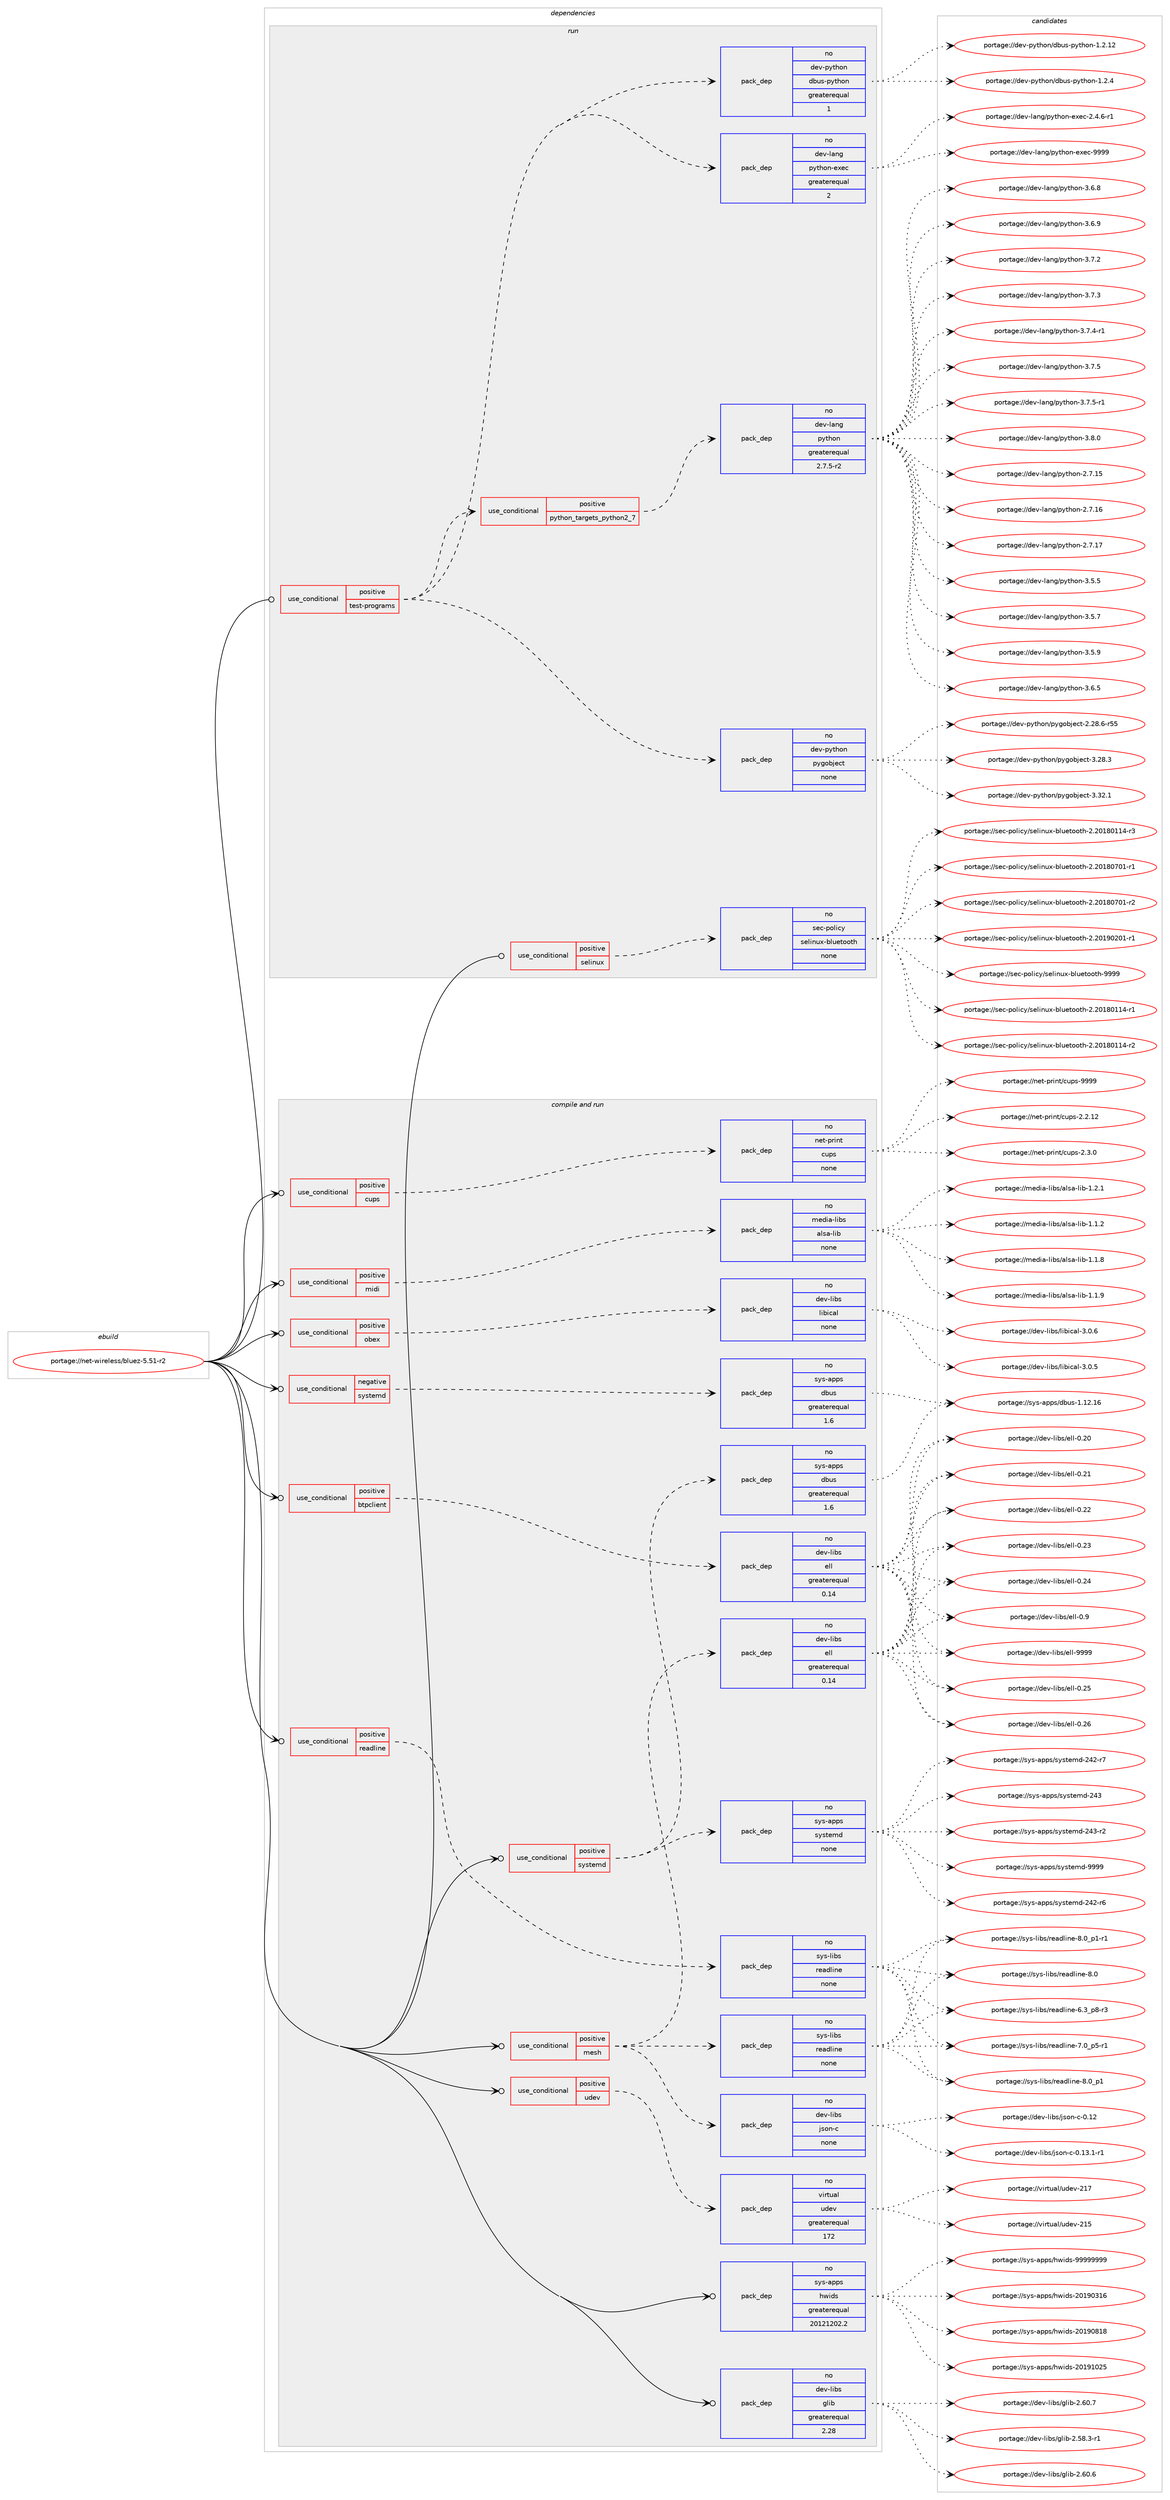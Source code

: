digraph prolog {

# *************
# Graph options
# *************

newrank=true;
concentrate=true;
compound=true;
graph [rankdir=LR,fontname=Helvetica,fontsize=10,ranksep=1.5];#, ranksep=2.5, nodesep=0.2];
edge  [arrowhead=vee];
node  [fontname=Helvetica,fontsize=10];

# **********
# The ebuild
# **********

subgraph cluster_leftcol {
color=gray;
rank=same;
label=<<i>ebuild</i>>;
id [label="portage://net-wireless/bluez-5.51-r2", color=red, width=4, href="../net-wireless/bluez-5.51-r2.svg"];
}

# ****************
# The dependencies
# ****************

subgraph cluster_midcol {
color=gray;
label=<<i>dependencies</i>>;
subgraph cluster_compile {
fillcolor="#eeeeee";
style=filled;
label=<<i>compile</i>>;
}
subgraph cluster_compileandrun {
fillcolor="#eeeeee";
style=filled;
label=<<i>compile and run</i>>;
subgraph cond94288 {
dependency376805 [label=<<TABLE BORDER="0" CELLBORDER="1" CELLSPACING="0" CELLPADDING="4"><TR><TD ROWSPAN="3" CELLPADDING="10">use_conditional</TD></TR><TR><TD>negative</TD></TR><TR><TD>systemd</TD></TR></TABLE>>, shape=none, color=red];
subgraph pack276124 {
dependency376806 [label=<<TABLE BORDER="0" CELLBORDER="1" CELLSPACING="0" CELLPADDING="4" WIDTH="220"><TR><TD ROWSPAN="6" CELLPADDING="30">pack_dep</TD></TR><TR><TD WIDTH="110">no</TD></TR><TR><TD>sys-apps</TD></TR><TR><TD>dbus</TD></TR><TR><TD>greaterequal</TD></TR><TR><TD>1.6</TD></TR></TABLE>>, shape=none, color=blue];
}
dependency376805:e -> dependency376806:w [weight=20,style="dashed",arrowhead="vee"];
}
id:e -> dependency376805:w [weight=20,style="solid",arrowhead="odotvee"];
subgraph cond94289 {
dependency376807 [label=<<TABLE BORDER="0" CELLBORDER="1" CELLSPACING="0" CELLPADDING="4"><TR><TD ROWSPAN="3" CELLPADDING="10">use_conditional</TD></TR><TR><TD>positive</TD></TR><TR><TD>btpclient</TD></TR></TABLE>>, shape=none, color=red];
subgraph pack276125 {
dependency376808 [label=<<TABLE BORDER="0" CELLBORDER="1" CELLSPACING="0" CELLPADDING="4" WIDTH="220"><TR><TD ROWSPAN="6" CELLPADDING="30">pack_dep</TD></TR><TR><TD WIDTH="110">no</TD></TR><TR><TD>dev-libs</TD></TR><TR><TD>ell</TD></TR><TR><TD>greaterequal</TD></TR><TR><TD>0.14</TD></TR></TABLE>>, shape=none, color=blue];
}
dependency376807:e -> dependency376808:w [weight=20,style="dashed",arrowhead="vee"];
}
id:e -> dependency376807:w [weight=20,style="solid",arrowhead="odotvee"];
subgraph cond94290 {
dependency376809 [label=<<TABLE BORDER="0" CELLBORDER="1" CELLSPACING="0" CELLPADDING="4"><TR><TD ROWSPAN="3" CELLPADDING="10">use_conditional</TD></TR><TR><TD>positive</TD></TR><TR><TD>cups</TD></TR></TABLE>>, shape=none, color=red];
subgraph pack276126 {
dependency376810 [label=<<TABLE BORDER="0" CELLBORDER="1" CELLSPACING="0" CELLPADDING="4" WIDTH="220"><TR><TD ROWSPAN="6" CELLPADDING="30">pack_dep</TD></TR><TR><TD WIDTH="110">no</TD></TR><TR><TD>net-print</TD></TR><TR><TD>cups</TD></TR><TR><TD>none</TD></TR><TR><TD></TD></TR></TABLE>>, shape=none, color=blue];
}
dependency376809:e -> dependency376810:w [weight=20,style="dashed",arrowhead="vee"];
}
id:e -> dependency376809:w [weight=20,style="solid",arrowhead="odotvee"];
subgraph cond94291 {
dependency376811 [label=<<TABLE BORDER="0" CELLBORDER="1" CELLSPACING="0" CELLPADDING="4"><TR><TD ROWSPAN="3" CELLPADDING="10">use_conditional</TD></TR><TR><TD>positive</TD></TR><TR><TD>mesh</TD></TR></TABLE>>, shape=none, color=red];
subgraph pack276127 {
dependency376812 [label=<<TABLE BORDER="0" CELLBORDER="1" CELLSPACING="0" CELLPADDING="4" WIDTH="220"><TR><TD ROWSPAN="6" CELLPADDING="30">pack_dep</TD></TR><TR><TD WIDTH="110">no</TD></TR><TR><TD>dev-libs</TD></TR><TR><TD>ell</TD></TR><TR><TD>greaterequal</TD></TR><TR><TD>0.14</TD></TR></TABLE>>, shape=none, color=blue];
}
dependency376811:e -> dependency376812:w [weight=20,style="dashed",arrowhead="vee"];
subgraph pack276128 {
dependency376813 [label=<<TABLE BORDER="0" CELLBORDER="1" CELLSPACING="0" CELLPADDING="4" WIDTH="220"><TR><TD ROWSPAN="6" CELLPADDING="30">pack_dep</TD></TR><TR><TD WIDTH="110">no</TD></TR><TR><TD>dev-libs</TD></TR><TR><TD>json-c</TD></TR><TR><TD>none</TD></TR><TR><TD></TD></TR></TABLE>>, shape=none, color=blue];
}
dependency376811:e -> dependency376813:w [weight=20,style="dashed",arrowhead="vee"];
subgraph pack276129 {
dependency376814 [label=<<TABLE BORDER="0" CELLBORDER="1" CELLSPACING="0" CELLPADDING="4" WIDTH="220"><TR><TD ROWSPAN="6" CELLPADDING="30">pack_dep</TD></TR><TR><TD WIDTH="110">no</TD></TR><TR><TD>sys-libs</TD></TR><TR><TD>readline</TD></TR><TR><TD>none</TD></TR><TR><TD></TD></TR></TABLE>>, shape=none, color=blue];
}
dependency376811:e -> dependency376814:w [weight=20,style="dashed",arrowhead="vee"];
}
id:e -> dependency376811:w [weight=20,style="solid",arrowhead="odotvee"];
subgraph cond94292 {
dependency376815 [label=<<TABLE BORDER="0" CELLBORDER="1" CELLSPACING="0" CELLPADDING="4"><TR><TD ROWSPAN="3" CELLPADDING="10">use_conditional</TD></TR><TR><TD>positive</TD></TR><TR><TD>midi</TD></TR></TABLE>>, shape=none, color=red];
subgraph pack276130 {
dependency376816 [label=<<TABLE BORDER="0" CELLBORDER="1" CELLSPACING="0" CELLPADDING="4" WIDTH="220"><TR><TD ROWSPAN="6" CELLPADDING="30">pack_dep</TD></TR><TR><TD WIDTH="110">no</TD></TR><TR><TD>media-libs</TD></TR><TR><TD>alsa-lib</TD></TR><TR><TD>none</TD></TR><TR><TD></TD></TR></TABLE>>, shape=none, color=blue];
}
dependency376815:e -> dependency376816:w [weight=20,style="dashed",arrowhead="vee"];
}
id:e -> dependency376815:w [weight=20,style="solid",arrowhead="odotvee"];
subgraph cond94293 {
dependency376817 [label=<<TABLE BORDER="0" CELLBORDER="1" CELLSPACING="0" CELLPADDING="4"><TR><TD ROWSPAN="3" CELLPADDING="10">use_conditional</TD></TR><TR><TD>positive</TD></TR><TR><TD>obex</TD></TR></TABLE>>, shape=none, color=red];
subgraph pack276131 {
dependency376818 [label=<<TABLE BORDER="0" CELLBORDER="1" CELLSPACING="0" CELLPADDING="4" WIDTH="220"><TR><TD ROWSPAN="6" CELLPADDING="30">pack_dep</TD></TR><TR><TD WIDTH="110">no</TD></TR><TR><TD>dev-libs</TD></TR><TR><TD>libical</TD></TR><TR><TD>none</TD></TR><TR><TD></TD></TR></TABLE>>, shape=none, color=blue];
}
dependency376817:e -> dependency376818:w [weight=20,style="dashed",arrowhead="vee"];
}
id:e -> dependency376817:w [weight=20,style="solid",arrowhead="odotvee"];
subgraph cond94294 {
dependency376819 [label=<<TABLE BORDER="0" CELLBORDER="1" CELLSPACING="0" CELLPADDING="4"><TR><TD ROWSPAN="3" CELLPADDING="10">use_conditional</TD></TR><TR><TD>positive</TD></TR><TR><TD>readline</TD></TR></TABLE>>, shape=none, color=red];
subgraph pack276132 {
dependency376820 [label=<<TABLE BORDER="0" CELLBORDER="1" CELLSPACING="0" CELLPADDING="4" WIDTH="220"><TR><TD ROWSPAN="6" CELLPADDING="30">pack_dep</TD></TR><TR><TD WIDTH="110">no</TD></TR><TR><TD>sys-libs</TD></TR><TR><TD>readline</TD></TR><TR><TD>none</TD></TR><TR><TD></TD></TR></TABLE>>, shape=none, color=blue];
}
dependency376819:e -> dependency376820:w [weight=20,style="dashed",arrowhead="vee"];
}
id:e -> dependency376819:w [weight=20,style="solid",arrowhead="odotvee"];
subgraph cond94295 {
dependency376821 [label=<<TABLE BORDER="0" CELLBORDER="1" CELLSPACING="0" CELLPADDING="4"><TR><TD ROWSPAN="3" CELLPADDING="10">use_conditional</TD></TR><TR><TD>positive</TD></TR><TR><TD>systemd</TD></TR></TABLE>>, shape=none, color=red];
subgraph pack276133 {
dependency376822 [label=<<TABLE BORDER="0" CELLBORDER="1" CELLSPACING="0" CELLPADDING="4" WIDTH="220"><TR><TD ROWSPAN="6" CELLPADDING="30">pack_dep</TD></TR><TR><TD WIDTH="110">no</TD></TR><TR><TD>sys-apps</TD></TR><TR><TD>dbus</TD></TR><TR><TD>greaterequal</TD></TR><TR><TD>1.6</TD></TR></TABLE>>, shape=none, color=blue];
}
dependency376821:e -> dependency376822:w [weight=20,style="dashed",arrowhead="vee"];
subgraph pack276134 {
dependency376823 [label=<<TABLE BORDER="0" CELLBORDER="1" CELLSPACING="0" CELLPADDING="4" WIDTH="220"><TR><TD ROWSPAN="6" CELLPADDING="30">pack_dep</TD></TR><TR><TD WIDTH="110">no</TD></TR><TR><TD>sys-apps</TD></TR><TR><TD>systemd</TD></TR><TR><TD>none</TD></TR><TR><TD></TD></TR></TABLE>>, shape=none, color=blue];
}
dependency376821:e -> dependency376823:w [weight=20,style="dashed",arrowhead="vee"];
}
id:e -> dependency376821:w [weight=20,style="solid",arrowhead="odotvee"];
subgraph cond94296 {
dependency376824 [label=<<TABLE BORDER="0" CELLBORDER="1" CELLSPACING="0" CELLPADDING="4"><TR><TD ROWSPAN="3" CELLPADDING="10">use_conditional</TD></TR><TR><TD>positive</TD></TR><TR><TD>udev</TD></TR></TABLE>>, shape=none, color=red];
subgraph pack276135 {
dependency376825 [label=<<TABLE BORDER="0" CELLBORDER="1" CELLSPACING="0" CELLPADDING="4" WIDTH="220"><TR><TD ROWSPAN="6" CELLPADDING="30">pack_dep</TD></TR><TR><TD WIDTH="110">no</TD></TR><TR><TD>virtual</TD></TR><TR><TD>udev</TD></TR><TR><TD>greaterequal</TD></TR><TR><TD>172</TD></TR></TABLE>>, shape=none, color=blue];
}
dependency376824:e -> dependency376825:w [weight=20,style="dashed",arrowhead="vee"];
}
id:e -> dependency376824:w [weight=20,style="solid",arrowhead="odotvee"];
subgraph pack276136 {
dependency376826 [label=<<TABLE BORDER="0" CELLBORDER="1" CELLSPACING="0" CELLPADDING="4" WIDTH="220"><TR><TD ROWSPAN="6" CELLPADDING="30">pack_dep</TD></TR><TR><TD WIDTH="110">no</TD></TR><TR><TD>dev-libs</TD></TR><TR><TD>glib</TD></TR><TR><TD>greaterequal</TD></TR><TR><TD>2.28</TD></TR></TABLE>>, shape=none, color=blue];
}
id:e -> dependency376826:w [weight=20,style="solid",arrowhead="odotvee"];
subgraph pack276137 {
dependency376827 [label=<<TABLE BORDER="0" CELLBORDER="1" CELLSPACING="0" CELLPADDING="4" WIDTH="220"><TR><TD ROWSPAN="6" CELLPADDING="30">pack_dep</TD></TR><TR><TD WIDTH="110">no</TD></TR><TR><TD>sys-apps</TD></TR><TR><TD>hwids</TD></TR><TR><TD>greaterequal</TD></TR><TR><TD>20121202.2</TD></TR></TABLE>>, shape=none, color=blue];
}
id:e -> dependency376827:w [weight=20,style="solid",arrowhead="odotvee"];
}
subgraph cluster_run {
fillcolor="#eeeeee";
style=filled;
label=<<i>run</i>>;
subgraph cond94297 {
dependency376828 [label=<<TABLE BORDER="0" CELLBORDER="1" CELLSPACING="0" CELLPADDING="4"><TR><TD ROWSPAN="3" CELLPADDING="10">use_conditional</TD></TR><TR><TD>positive</TD></TR><TR><TD>selinux</TD></TR></TABLE>>, shape=none, color=red];
subgraph pack276138 {
dependency376829 [label=<<TABLE BORDER="0" CELLBORDER="1" CELLSPACING="0" CELLPADDING="4" WIDTH="220"><TR><TD ROWSPAN="6" CELLPADDING="30">pack_dep</TD></TR><TR><TD WIDTH="110">no</TD></TR><TR><TD>sec-policy</TD></TR><TR><TD>selinux-bluetooth</TD></TR><TR><TD>none</TD></TR><TR><TD></TD></TR></TABLE>>, shape=none, color=blue];
}
dependency376828:e -> dependency376829:w [weight=20,style="dashed",arrowhead="vee"];
}
id:e -> dependency376828:w [weight=20,style="solid",arrowhead="odot"];
subgraph cond94298 {
dependency376830 [label=<<TABLE BORDER="0" CELLBORDER="1" CELLSPACING="0" CELLPADDING="4"><TR><TD ROWSPAN="3" CELLPADDING="10">use_conditional</TD></TR><TR><TD>positive</TD></TR><TR><TD>test-programs</TD></TR></TABLE>>, shape=none, color=red];
subgraph cond94299 {
dependency376831 [label=<<TABLE BORDER="0" CELLBORDER="1" CELLSPACING="0" CELLPADDING="4"><TR><TD ROWSPAN="3" CELLPADDING="10">use_conditional</TD></TR><TR><TD>positive</TD></TR><TR><TD>python_targets_python2_7</TD></TR></TABLE>>, shape=none, color=red];
subgraph pack276139 {
dependency376832 [label=<<TABLE BORDER="0" CELLBORDER="1" CELLSPACING="0" CELLPADDING="4" WIDTH="220"><TR><TD ROWSPAN="6" CELLPADDING="30">pack_dep</TD></TR><TR><TD WIDTH="110">no</TD></TR><TR><TD>dev-lang</TD></TR><TR><TD>python</TD></TR><TR><TD>greaterequal</TD></TR><TR><TD>2.7.5-r2</TD></TR></TABLE>>, shape=none, color=blue];
}
dependency376831:e -> dependency376832:w [weight=20,style="dashed",arrowhead="vee"];
}
dependency376830:e -> dependency376831:w [weight=20,style="dashed",arrowhead="vee"];
subgraph pack276140 {
dependency376833 [label=<<TABLE BORDER="0" CELLBORDER="1" CELLSPACING="0" CELLPADDING="4" WIDTH="220"><TR><TD ROWSPAN="6" CELLPADDING="30">pack_dep</TD></TR><TR><TD WIDTH="110">no</TD></TR><TR><TD>dev-lang</TD></TR><TR><TD>python-exec</TD></TR><TR><TD>greaterequal</TD></TR><TR><TD>2</TD></TR></TABLE>>, shape=none, color=blue];
}
dependency376830:e -> dependency376833:w [weight=20,style="dashed",arrowhead="vee"];
subgraph pack276141 {
dependency376834 [label=<<TABLE BORDER="0" CELLBORDER="1" CELLSPACING="0" CELLPADDING="4" WIDTH="220"><TR><TD ROWSPAN="6" CELLPADDING="30">pack_dep</TD></TR><TR><TD WIDTH="110">no</TD></TR><TR><TD>dev-python</TD></TR><TR><TD>dbus-python</TD></TR><TR><TD>greaterequal</TD></TR><TR><TD>1</TD></TR></TABLE>>, shape=none, color=blue];
}
dependency376830:e -> dependency376834:w [weight=20,style="dashed",arrowhead="vee"];
subgraph pack276142 {
dependency376835 [label=<<TABLE BORDER="0" CELLBORDER="1" CELLSPACING="0" CELLPADDING="4" WIDTH="220"><TR><TD ROWSPAN="6" CELLPADDING="30">pack_dep</TD></TR><TR><TD WIDTH="110">no</TD></TR><TR><TD>dev-python</TD></TR><TR><TD>pygobject</TD></TR><TR><TD>none</TD></TR><TR><TD></TD></TR></TABLE>>, shape=none, color=blue];
}
dependency376830:e -> dependency376835:w [weight=20,style="dashed",arrowhead="vee"];
}
id:e -> dependency376830:w [weight=20,style="solid",arrowhead="odot"];
}
}

# **************
# The candidates
# **************

subgraph cluster_choices {
rank=same;
color=gray;
label=<<i>candidates</i>>;

subgraph choice276124 {
color=black;
nodesep=1;
choiceportage115121115459711211211547100981171154549464950464954 [label="portage://sys-apps/dbus-1.12.16", color=red, width=4,href="../sys-apps/dbus-1.12.16.svg"];
dependency376806:e -> choiceportage115121115459711211211547100981171154549464950464954:w [style=dotted,weight="100"];
}
subgraph choice276125 {
color=black;
nodesep=1;
choiceportage1001011184510810598115471011081084548465048 [label="portage://dev-libs/ell-0.20", color=red, width=4,href="../dev-libs/ell-0.20.svg"];
choiceportage1001011184510810598115471011081084548465049 [label="portage://dev-libs/ell-0.21", color=red, width=4,href="../dev-libs/ell-0.21.svg"];
choiceportage1001011184510810598115471011081084548465050 [label="portage://dev-libs/ell-0.22", color=red, width=4,href="../dev-libs/ell-0.22.svg"];
choiceportage1001011184510810598115471011081084548465051 [label="portage://dev-libs/ell-0.23", color=red, width=4,href="../dev-libs/ell-0.23.svg"];
choiceportage1001011184510810598115471011081084548465052 [label="portage://dev-libs/ell-0.24", color=red, width=4,href="../dev-libs/ell-0.24.svg"];
choiceportage1001011184510810598115471011081084548465053 [label="portage://dev-libs/ell-0.25", color=red, width=4,href="../dev-libs/ell-0.25.svg"];
choiceportage1001011184510810598115471011081084548465054 [label="portage://dev-libs/ell-0.26", color=red, width=4,href="../dev-libs/ell-0.26.svg"];
choiceportage10010111845108105981154710110810845484657 [label="portage://dev-libs/ell-0.9", color=red, width=4,href="../dev-libs/ell-0.9.svg"];
choiceportage1001011184510810598115471011081084557575757 [label="portage://dev-libs/ell-9999", color=red, width=4,href="../dev-libs/ell-9999.svg"];
dependency376808:e -> choiceportage1001011184510810598115471011081084548465048:w [style=dotted,weight="100"];
dependency376808:e -> choiceportage1001011184510810598115471011081084548465049:w [style=dotted,weight="100"];
dependency376808:e -> choiceportage1001011184510810598115471011081084548465050:w [style=dotted,weight="100"];
dependency376808:e -> choiceportage1001011184510810598115471011081084548465051:w [style=dotted,weight="100"];
dependency376808:e -> choiceportage1001011184510810598115471011081084548465052:w [style=dotted,weight="100"];
dependency376808:e -> choiceportage1001011184510810598115471011081084548465053:w [style=dotted,weight="100"];
dependency376808:e -> choiceportage1001011184510810598115471011081084548465054:w [style=dotted,weight="100"];
dependency376808:e -> choiceportage10010111845108105981154710110810845484657:w [style=dotted,weight="100"];
dependency376808:e -> choiceportage1001011184510810598115471011081084557575757:w [style=dotted,weight="100"];
}
subgraph choice276126 {
color=black;
nodesep=1;
choiceportage11010111645112114105110116479911711211545504650464950 [label="portage://net-print/cups-2.2.12", color=red, width=4,href="../net-print/cups-2.2.12.svg"];
choiceportage110101116451121141051101164799117112115455046514648 [label="portage://net-print/cups-2.3.0", color=red, width=4,href="../net-print/cups-2.3.0.svg"];
choiceportage1101011164511211410511011647991171121154557575757 [label="portage://net-print/cups-9999", color=red, width=4,href="../net-print/cups-9999.svg"];
dependency376810:e -> choiceportage11010111645112114105110116479911711211545504650464950:w [style=dotted,weight="100"];
dependency376810:e -> choiceportage110101116451121141051101164799117112115455046514648:w [style=dotted,weight="100"];
dependency376810:e -> choiceportage1101011164511211410511011647991171121154557575757:w [style=dotted,weight="100"];
}
subgraph choice276127 {
color=black;
nodesep=1;
choiceportage1001011184510810598115471011081084548465048 [label="portage://dev-libs/ell-0.20", color=red, width=4,href="../dev-libs/ell-0.20.svg"];
choiceportage1001011184510810598115471011081084548465049 [label="portage://dev-libs/ell-0.21", color=red, width=4,href="../dev-libs/ell-0.21.svg"];
choiceportage1001011184510810598115471011081084548465050 [label="portage://dev-libs/ell-0.22", color=red, width=4,href="../dev-libs/ell-0.22.svg"];
choiceportage1001011184510810598115471011081084548465051 [label="portage://dev-libs/ell-0.23", color=red, width=4,href="../dev-libs/ell-0.23.svg"];
choiceportage1001011184510810598115471011081084548465052 [label="portage://dev-libs/ell-0.24", color=red, width=4,href="../dev-libs/ell-0.24.svg"];
choiceportage1001011184510810598115471011081084548465053 [label="portage://dev-libs/ell-0.25", color=red, width=4,href="../dev-libs/ell-0.25.svg"];
choiceportage1001011184510810598115471011081084548465054 [label="portage://dev-libs/ell-0.26", color=red, width=4,href="../dev-libs/ell-0.26.svg"];
choiceportage10010111845108105981154710110810845484657 [label="portage://dev-libs/ell-0.9", color=red, width=4,href="../dev-libs/ell-0.9.svg"];
choiceportage1001011184510810598115471011081084557575757 [label="portage://dev-libs/ell-9999", color=red, width=4,href="../dev-libs/ell-9999.svg"];
dependency376812:e -> choiceportage1001011184510810598115471011081084548465048:w [style=dotted,weight="100"];
dependency376812:e -> choiceportage1001011184510810598115471011081084548465049:w [style=dotted,weight="100"];
dependency376812:e -> choiceportage1001011184510810598115471011081084548465050:w [style=dotted,weight="100"];
dependency376812:e -> choiceportage1001011184510810598115471011081084548465051:w [style=dotted,weight="100"];
dependency376812:e -> choiceportage1001011184510810598115471011081084548465052:w [style=dotted,weight="100"];
dependency376812:e -> choiceportage1001011184510810598115471011081084548465053:w [style=dotted,weight="100"];
dependency376812:e -> choiceportage1001011184510810598115471011081084548465054:w [style=dotted,weight="100"];
dependency376812:e -> choiceportage10010111845108105981154710110810845484657:w [style=dotted,weight="100"];
dependency376812:e -> choiceportage1001011184510810598115471011081084557575757:w [style=dotted,weight="100"];
}
subgraph choice276128 {
color=black;
nodesep=1;
choiceportage10010111845108105981154710611511111045994548464950 [label="portage://dev-libs/json-c-0.12", color=red, width=4,href="../dev-libs/json-c-0.12.svg"];
choiceportage1001011184510810598115471061151111104599454846495146494511449 [label="portage://dev-libs/json-c-0.13.1-r1", color=red, width=4,href="../dev-libs/json-c-0.13.1-r1.svg"];
dependency376813:e -> choiceportage10010111845108105981154710611511111045994548464950:w [style=dotted,weight="100"];
dependency376813:e -> choiceportage1001011184510810598115471061151111104599454846495146494511449:w [style=dotted,weight="100"];
}
subgraph choice276129 {
color=black;
nodesep=1;
choiceportage115121115451081059811547114101971001081051101014554465195112564511451 [label="portage://sys-libs/readline-6.3_p8-r3", color=red, width=4,href="../sys-libs/readline-6.3_p8-r3.svg"];
choiceportage115121115451081059811547114101971001081051101014555464895112534511449 [label="portage://sys-libs/readline-7.0_p5-r1", color=red, width=4,href="../sys-libs/readline-7.0_p5-r1.svg"];
choiceportage1151211154510810598115471141019710010810511010145564648 [label="portage://sys-libs/readline-8.0", color=red, width=4,href="../sys-libs/readline-8.0.svg"];
choiceportage11512111545108105981154711410197100108105110101455646489511249 [label="portage://sys-libs/readline-8.0_p1", color=red, width=4,href="../sys-libs/readline-8.0_p1.svg"];
choiceportage115121115451081059811547114101971001081051101014556464895112494511449 [label="portage://sys-libs/readline-8.0_p1-r1", color=red, width=4,href="../sys-libs/readline-8.0_p1-r1.svg"];
dependency376814:e -> choiceportage115121115451081059811547114101971001081051101014554465195112564511451:w [style=dotted,weight="100"];
dependency376814:e -> choiceportage115121115451081059811547114101971001081051101014555464895112534511449:w [style=dotted,weight="100"];
dependency376814:e -> choiceportage1151211154510810598115471141019710010810511010145564648:w [style=dotted,weight="100"];
dependency376814:e -> choiceportage11512111545108105981154711410197100108105110101455646489511249:w [style=dotted,weight="100"];
dependency376814:e -> choiceportage115121115451081059811547114101971001081051101014556464895112494511449:w [style=dotted,weight="100"];
}
subgraph choice276130 {
color=black;
nodesep=1;
choiceportage1091011001059745108105981154797108115974510810598454946494650 [label="portage://media-libs/alsa-lib-1.1.2", color=red, width=4,href="../media-libs/alsa-lib-1.1.2.svg"];
choiceportage1091011001059745108105981154797108115974510810598454946494656 [label="portage://media-libs/alsa-lib-1.1.8", color=red, width=4,href="../media-libs/alsa-lib-1.1.8.svg"];
choiceportage1091011001059745108105981154797108115974510810598454946494657 [label="portage://media-libs/alsa-lib-1.1.9", color=red, width=4,href="../media-libs/alsa-lib-1.1.9.svg"];
choiceportage1091011001059745108105981154797108115974510810598454946504649 [label="portage://media-libs/alsa-lib-1.2.1", color=red, width=4,href="../media-libs/alsa-lib-1.2.1.svg"];
dependency376816:e -> choiceportage1091011001059745108105981154797108115974510810598454946494650:w [style=dotted,weight="100"];
dependency376816:e -> choiceportage1091011001059745108105981154797108115974510810598454946494656:w [style=dotted,weight="100"];
dependency376816:e -> choiceportage1091011001059745108105981154797108115974510810598454946494657:w [style=dotted,weight="100"];
dependency376816:e -> choiceportage1091011001059745108105981154797108115974510810598454946504649:w [style=dotted,weight="100"];
}
subgraph choice276131 {
color=black;
nodesep=1;
choiceportage100101118451081059811547108105981059997108455146484653 [label="portage://dev-libs/libical-3.0.5", color=red, width=4,href="../dev-libs/libical-3.0.5.svg"];
choiceportage100101118451081059811547108105981059997108455146484654 [label="portage://dev-libs/libical-3.0.6", color=red, width=4,href="../dev-libs/libical-3.0.6.svg"];
dependency376818:e -> choiceportage100101118451081059811547108105981059997108455146484653:w [style=dotted,weight="100"];
dependency376818:e -> choiceportage100101118451081059811547108105981059997108455146484654:w [style=dotted,weight="100"];
}
subgraph choice276132 {
color=black;
nodesep=1;
choiceportage115121115451081059811547114101971001081051101014554465195112564511451 [label="portage://sys-libs/readline-6.3_p8-r3", color=red, width=4,href="../sys-libs/readline-6.3_p8-r3.svg"];
choiceportage115121115451081059811547114101971001081051101014555464895112534511449 [label="portage://sys-libs/readline-7.0_p5-r1", color=red, width=4,href="../sys-libs/readline-7.0_p5-r1.svg"];
choiceportage1151211154510810598115471141019710010810511010145564648 [label="portage://sys-libs/readline-8.0", color=red, width=4,href="../sys-libs/readline-8.0.svg"];
choiceportage11512111545108105981154711410197100108105110101455646489511249 [label="portage://sys-libs/readline-8.0_p1", color=red, width=4,href="../sys-libs/readline-8.0_p1.svg"];
choiceportage115121115451081059811547114101971001081051101014556464895112494511449 [label="portage://sys-libs/readline-8.0_p1-r1", color=red, width=4,href="../sys-libs/readline-8.0_p1-r1.svg"];
dependency376820:e -> choiceportage115121115451081059811547114101971001081051101014554465195112564511451:w [style=dotted,weight="100"];
dependency376820:e -> choiceportage115121115451081059811547114101971001081051101014555464895112534511449:w [style=dotted,weight="100"];
dependency376820:e -> choiceportage1151211154510810598115471141019710010810511010145564648:w [style=dotted,weight="100"];
dependency376820:e -> choiceportage11512111545108105981154711410197100108105110101455646489511249:w [style=dotted,weight="100"];
dependency376820:e -> choiceportage115121115451081059811547114101971001081051101014556464895112494511449:w [style=dotted,weight="100"];
}
subgraph choice276133 {
color=black;
nodesep=1;
choiceportage115121115459711211211547100981171154549464950464954 [label="portage://sys-apps/dbus-1.12.16", color=red, width=4,href="../sys-apps/dbus-1.12.16.svg"];
dependency376822:e -> choiceportage115121115459711211211547100981171154549464950464954:w [style=dotted,weight="100"];
}
subgraph choice276134 {
color=black;
nodesep=1;
choiceportage115121115459711211211547115121115116101109100455052504511454 [label="portage://sys-apps/systemd-242-r6", color=red, width=4,href="../sys-apps/systemd-242-r6.svg"];
choiceportage115121115459711211211547115121115116101109100455052504511455 [label="portage://sys-apps/systemd-242-r7", color=red, width=4,href="../sys-apps/systemd-242-r7.svg"];
choiceportage11512111545971121121154711512111511610110910045505251 [label="portage://sys-apps/systemd-243", color=red, width=4,href="../sys-apps/systemd-243.svg"];
choiceportage115121115459711211211547115121115116101109100455052514511450 [label="portage://sys-apps/systemd-243-r2", color=red, width=4,href="../sys-apps/systemd-243-r2.svg"];
choiceportage1151211154597112112115471151211151161011091004557575757 [label="portage://sys-apps/systemd-9999", color=red, width=4,href="../sys-apps/systemd-9999.svg"];
dependency376823:e -> choiceportage115121115459711211211547115121115116101109100455052504511454:w [style=dotted,weight="100"];
dependency376823:e -> choiceportage115121115459711211211547115121115116101109100455052504511455:w [style=dotted,weight="100"];
dependency376823:e -> choiceportage11512111545971121121154711512111511610110910045505251:w [style=dotted,weight="100"];
dependency376823:e -> choiceportage115121115459711211211547115121115116101109100455052514511450:w [style=dotted,weight="100"];
dependency376823:e -> choiceportage1151211154597112112115471151211151161011091004557575757:w [style=dotted,weight="100"];
}
subgraph choice276135 {
color=black;
nodesep=1;
choiceportage118105114116117971084711710010111845504953 [label="portage://virtual/udev-215", color=red, width=4,href="../virtual/udev-215.svg"];
choiceportage118105114116117971084711710010111845504955 [label="portage://virtual/udev-217", color=red, width=4,href="../virtual/udev-217.svg"];
dependency376825:e -> choiceportage118105114116117971084711710010111845504953:w [style=dotted,weight="100"];
dependency376825:e -> choiceportage118105114116117971084711710010111845504955:w [style=dotted,weight="100"];
}
subgraph choice276136 {
color=black;
nodesep=1;
choiceportage10010111845108105981154710310810598455046535646514511449 [label="portage://dev-libs/glib-2.58.3-r1", color=red, width=4,href="../dev-libs/glib-2.58.3-r1.svg"];
choiceportage1001011184510810598115471031081059845504654484654 [label="portage://dev-libs/glib-2.60.6", color=red, width=4,href="../dev-libs/glib-2.60.6.svg"];
choiceportage1001011184510810598115471031081059845504654484655 [label="portage://dev-libs/glib-2.60.7", color=red, width=4,href="../dev-libs/glib-2.60.7.svg"];
dependency376826:e -> choiceportage10010111845108105981154710310810598455046535646514511449:w [style=dotted,weight="100"];
dependency376826:e -> choiceportage1001011184510810598115471031081059845504654484654:w [style=dotted,weight="100"];
dependency376826:e -> choiceportage1001011184510810598115471031081059845504654484655:w [style=dotted,weight="100"];
}
subgraph choice276137 {
color=black;
nodesep=1;
choiceportage115121115459711211211547104119105100115455048495748514954 [label="portage://sys-apps/hwids-20190316", color=red, width=4,href="../sys-apps/hwids-20190316.svg"];
choiceportage115121115459711211211547104119105100115455048495748564956 [label="portage://sys-apps/hwids-20190818", color=red, width=4,href="../sys-apps/hwids-20190818.svg"];
choiceportage115121115459711211211547104119105100115455048495749485053 [label="portage://sys-apps/hwids-20191025", color=red, width=4,href="../sys-apps/hwids-20191025.svg"];
choiceportage115121115459711211211547104119105100115455757575757575757 [label="portage://sys-apps/hwids-99999999", color=red, width=4,href="../sys-apps/hwids-99999999.svg"];
dependency376827:e -> choiceportage115121115459711211211547104119105100115455048495748514954:w [style=dotted,weight="100"];
dependency376827:e -> choiceportage115121115459711211211547104119105100115455048495748564956:w [style=dotted,weight="100"];
dependency376827:e -> choiceportage115121115459711211211547104119105100115455048495749485053:w [style=dotted,weight="100"];
dependency376827:e -> choiceportage115121115459711211211547104119105100115455757575757575757:w [style=dotted,weight="100"];
}
subgraph choice276138 {
color=black;
nodesep=1;
choiceportage11510199451121111081059912147115101108105110117120459810811710111611111111610445504650484956484949524511449 [label="portage://sec-policy/selinux-bluetooth-2.20180114-r1", color=red, width=4,href="../sec-policy/selinux-bluetooth-2.20180114-r1.svg"];
choiceportage11510199451121111081059912147115101108105110117120459810811710111611111111610445504650484956484949524511450 [label="portage://sec-policy/selinux-bluetooth-2.20180114-r2", color=red, width=4,href="../sec-policy/selinux-bluetooth-2.20180114-r2.svg"];
choiceportage11510199451121111081059912147115101108105110117120459810811710111611111111610445504650484956484949524511451 [label="portage://sec-policy/selinux-bluetooth-2.20180114-r3", color=red, width=4,href="../sec-policy/selinux-bluetooth-2.20180114-r3.svg"];
choiceportage11510199451121111081059912147115101108105110117120459810811710111611111111610445504650484956485548494511449 [label="portage://sec-policy/selinux-bluetooth-2.20180701-r1", color=red, width=4,href="../sec-policy/selinux-bluetooth-2.20180701-r1.svg"];
choiceportage11510199451121111081059912147115101108105110117120459810811710111611111111610445504650484956485548494511450 [label="portage://sec-policy/selinux-bluetooth-2.20180701-r2", color=red, width=4,href="../sec-policy/selinux-bluetooth-2.20180701-r2.svg"];
choiceportage11510199451121111081059912147115101108105110117120459810811710111611111111610445504650484957485048494511449 [label="portage://sec-policy/selinux-bluetooth-2.20190201-r1", color=red, width=4,href="../sec-policy/selinux-bluetooth-2.20190201-r1.svg"];
choiceportage1151019945112111108105991214711510110810511011712045981081171011161111111161044557575757 [label="portage://sec-policy/selinux-bluetooth-9999", color=red, width=4,href="../sec-policy/selinux-bluetooth-9999.svg"];
dependency376829:e -> choiceportage11510199451121111081059912147115101108105110117120459810811710111611111111610445504650484956484949524511449:w [style=dotted,weight="100"];
dependency376829:e -> choiceportage11510199451121111081059912147115101108105110117120459810811710111611111111610445504650484956484949524511450:w [style=dotted,weight="100"];
dependency376829:e -> choiceportage11510199451121111081059912147115101108105110117120459810811710111611111111610445504650484956484949524511451:w [style=dotted,weight="100"];
dependency376829:e -> choiceportage11510199451121111081059912147115101108105110117120459810811710111611111111610445504650484956485548494511449:w [style=dotted,weight="100"];
dependency376829:e -> choiceportage11510199451121111081059912147115101108105110117120459810811710111611111111610445504650484956485548494511450:w [style=dotted,weight="100"];
dependency376829:e -> choiceportage11510199451121111081059912147115101108105110117120459810811710111611111111610445504650484957485048494511449:w [style=dotted,weight="100"];
dependency376829:e -> choiceportage1151019945112111108105991214711510110810511011712045981081171011161111111161044557575757:w [style=dotted,weight="100"];
}
subgraph choice276139 {
color=black;
nodesep=1;
choiceportage10010111845108971101034711212111610411111045504655464953 [label="portage://dev-lang/python-2.7.15", color=red, width=4,href="../dev-lang/python-2.7.15.svg"];
choiceportage10010111845108971101034711212111610411111045504655464954 [label="portage://dev-lang/python-2.7.16", color=red, width=4,href="../dev-lang/python-2.7.16.svg"];
choiceportage10010111845108971101034711212111610411111045504655464955 [label="portage://dev-lang/python-2.7.17", color=red, width=4,href="../dev-lang/python-2.7.17.svg"];
choiceportage100101118451089711010347112121116104111110455146534653 [label="portage://dev-lang/python-3.5.5", color=red, width=4,href="../dev-lang/python-3.5.5.svg"];
choiceportage100101118451089711010347112121116104111110455146534655 [label="portage://dev-lang/python-3.5.7", color=red, width=4,href="../dev-lang/python-3.5.7.svg"];
choiceportage100101118451089711010347112121116104111110455146534657 [label="portage://dev-lang/python-3.5.9", color=red, width=4,href="../dev-lang/python-3.5.9.svg"];
choiceportage100101118451089711010347112121116104111110455146544653 [label="portage://dev-lang/python-3.6.5", color=red, width=4,href="../dev-lang/python-3.6.5.svg"];
choiceportage100101118451089711010347112121116104111110455146544656 [label="portage://dev-lang/python-3.6.8", color=red, width=4,href="../dev-lang/python-3.6.8.svg"];
choiceportage100101118451089711010347112121116104111110455146544657 [label="portage://dev-lang/python-3.6.9", color=red, width=4,href="../dev-lang/python-3.6.9.svg"];
choiceportage100101118451089711010347112121116104111110455146554650 [label="portage://dev-lang/python-3.7.2", color=red, width=4,href="../dev-lang/python-3.7.2.svg"];
choiceportage100101118451089711010347112121116104111110455146554651 [label="portage://dev-lang/python-3.7.3", color=red, width=4,href="../dev-lang/python-3.7.3.svg"];
choiceportage1001011184510897110103471121211161041111104551465546524511449 [label="portage://dev-lang/python-3.7.4-r1", color=red, width=4,href="../dev-lang/python-3.7.4-r1.svg"];
choiceportage100101118451089711010347112121116104111110455146554653 [label="portage://dev-lang/python-3.7.5", color=red, width=4,href="../dev-lang/python-3.7.5.svg"];
choiceportage1001011184510897110103471121211161041111104551465546534511449 [label="portage://dev-lang/python-3.7.5-r1", color=red, width=4,href="../dev-lang/python-3.7.5-r1.svg"];
choiceportage100101118451089711010347112121116104111110455146564648 [label="portage://dev-lang/python-3.8.0", color=red, width=4,href="../dev-lang/python-3.8.0.svg"];
dependency376832:e -> choiceportage10010111845108971101034711212111610411111045504655464953:w [style=dotted,weight="100"];
dependency376832:e -> choiceportage10010111845108971101034711212111610411111045504655464954:w [style=dotted,weight="100"];
dependency376832:e -> choiceportage10010111845108971101034711212111610411111045504655464955:w [style=dotted,weight="100"];
dependency376832:e -> choiceportage100101118451089711010347112121116104111110455146534653:w [style=dotted,weight="100"];
dependency376832:e -> choiceportage100101118451089711010347112121116104111110455146534655:w [style=dotted,weight="100"];
dependency376832:e -> choiceportage100101118451089711010347112121116104111110455146534657:w [style=dotted,weight="100"];
dependency376832:e -> choiceportage100101118451089711010347112121116104111110455146544653:w [style=dotted,weight="100"];
dependency376832:e -> choiceportage100101118451089711010347112121116104111110455146544656:w [style=dotted,weight="100"];
dependency376832:e -> choiceportage100101118451089711010347112121116104111110455146544657:w [style=dotted,weight="100"];
dependency376832:e -> choiceportage100101118451089711010347112121116104111110455146554650:w [style=dotted,weight="100"];
dependency376832:e -> choiceportage100101118451089711010347112121116104111110455146554651:w [style=dotted,weight="100"];
dependency376832:e -> choiceportage1001011184510897110103471121211161041111104551465546524511449:w [style=dotted,weight="100"];
dependency376832:e -> choiceportage100101118451089711010347112121116104111110455146554653:w [style=dotted,weight="100"];
dependency376832:e -> choiceportage1001011184510897110103471121211161041111104551465546534511449:w [style=dotted,weight="100"];
dependency376832:e -> choiceportage100101118451089711010347112121116104111110455146564648:w [style=dotted,weight="100"];
}
subgraph choice276140 {
color=black;
nodesep=1;
choiceportage10010111845108971101034711212111610411111045101120101994550465246544511449 [label="portage://dev-lang/python-exec-2.4.6-r1", color=red, width=4,href="../dev-lang/python-exec-2.4.6-r1.svg"];
choiceportage10010111845108971101034711212111610411111045101120101994557575757 [label="portage://dev-lang/python-exec-9999", color=red, width=4,href="../dev-lang/python-exec-9999.svg"];
dependency376833:e -> choiceportage10010111845108971101034711212111610411111045101120101994550465246544511449:w [style=dotted,weight="100"];
dependency376833:e -> choiceportage10010111845108971101034711212111610411111045101120101994557575757:w [style=dotted,weight="100"];
}
subgraph choice276141 {
color=black;
nodesep=1;
choiceportage1001011184511212111610411111047100981171154511212111610411111045494650464950 [label="portage://dev-python/dbus-python-1.2.12", color=red, width=4,href="../dev-python/dbus-python-1.2.12.svg"];
choiceportage10010111845112121116104111110471009811711545112121116104111110454946504652 [label="portage://dev-python/dbus-python-1.2.4", color=red, width=4,href="../dev-python/dbus-python-1.2.4.svg"];
dependency376834:e -> choiceportage1001011184511212111610411111047100981171154511212111610411111045494650464950:w [style=dotted,weight="100"];
dependency376834:e -> choiceportage10010111845112121116104111110471009811711545112121116104111110454946504652:w [style=dotted,weight="100"];
}
subgraph choice276142 {
color=black;
nodesep=1;
choiceportage1001011184511212111610411111047112121103111981061019911645504650564654451145353 [label="portage://dev-python/pygobject-2.28.6-r55", color=red, width=4,href="../dev-python/pygobject-2.28.6-r55.svg"];
choiceportage1001011184511212111610411111047112121103111981061019911645514650564651 [label="portage://dev-python/pygobject-3.28.3", color=red, width=4,href="../dev-python/pygobject-3.28.3.svg"];
choiceportage1001011184511212111610411111047112121103111981061019911645514651504649 [label="portage://dev-python/pygobject-3.32.1", color=red, width=4,href="../dev-python/pygobject-3.32.1.svg"];
dependency376835:e -> choiceportage1001011184511212111610411111047112121103111981061019911645504650564654451145353:w [style=dotted,weight="100"];
dependency376835:e -> choiceportage1001011184511212111610411111047112121103111981061019911645514650564651:w [style=dotted,weight="100"];
dependency376835:e -> choiceportage1001011184511212111610411111047112121103111981061019911645514651504649:w [style=dotted,weight="100"];
}
}

}
